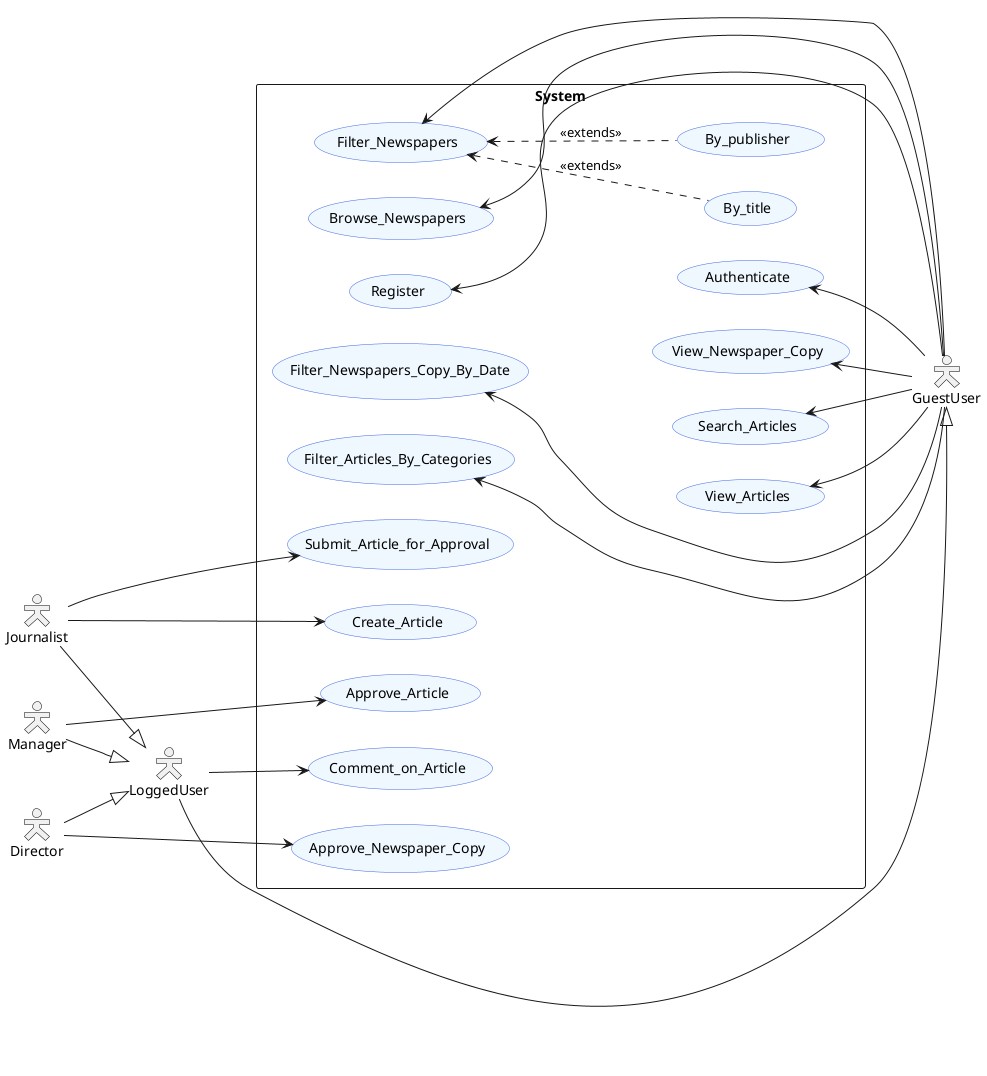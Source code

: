 @startuml useCaseDiagram
skinparam actorStyle Hollow
skinparam actorBorderColor black
skinparam actorFontColor black
skinparam useCaseBackgroundColor AliceBlue
skinparam useCaseBorderColor RoyalBlue
skinparam useCaseFontColor black
skinparam useCaseFontSize 14

actor GuestUser
actor LoggedUser
actor Journalist
actor Manager
actor Director
left to right direction

rectangle System {
  usecase Create_Article
  usecase Filter_Newspapers_Copy_By_Date
  usecase Filter_Articles_By_Categories
  usecase Approve_Article
  usecase Authenticate
  usecase Register
  usecase Browse_Newspapers
  usecase Filter_Newspapers
  usecase View_Newspaper_Copy
  usecase Search_Articles
  usecase Submit_Article_for_Approval
  usecase Comment_on_Article
  usecase Approve_Newspaper_Copy
  usecase By_title
  usecase By_publisher
  usecase View_Articles
}

Register -[hidden]down-> Search_Articles
Register -[hidden]down-> View_Newspaper_Copy
Browse_Newspapers -[hidden]down-> Authenticate
Filter_Newspapers_Copy_By_Date -[hidden]down-> View_Articles


LoggedUser --|> GuestUser
Journalist --|> LoggedUser
Manager --|> LoggedUser
Director --|> LoggedUser

GuestUser -up-> Authenticate
GuestUser -up-> Register
GuestUser -up-> Browse_Newspapers
GuestUser -up-> Filter_Newspapers
GuestUser -up-> View_Articles
GuestUser -up-> Filter_Articles_By_Categories
GuestUser -up-> View_Newspaper_Copy
GuestUser -up-> Search_Articles
GuestUser -up-> Filter_Newspapers_Copy_By_Date

Journalist -down-> Submit_Article_for_Approval
Journalist -down-> Create_Article

LoggedUser -down-> Comment_on_Article

Manager -down-> Approve_Article

Director -down-> Approve_Newspaper_Copy
Filter_Newspapers <.. By_publisher : <<extends>>
Filter_Newspapers <.. By_title : <<extends>>
@enduml